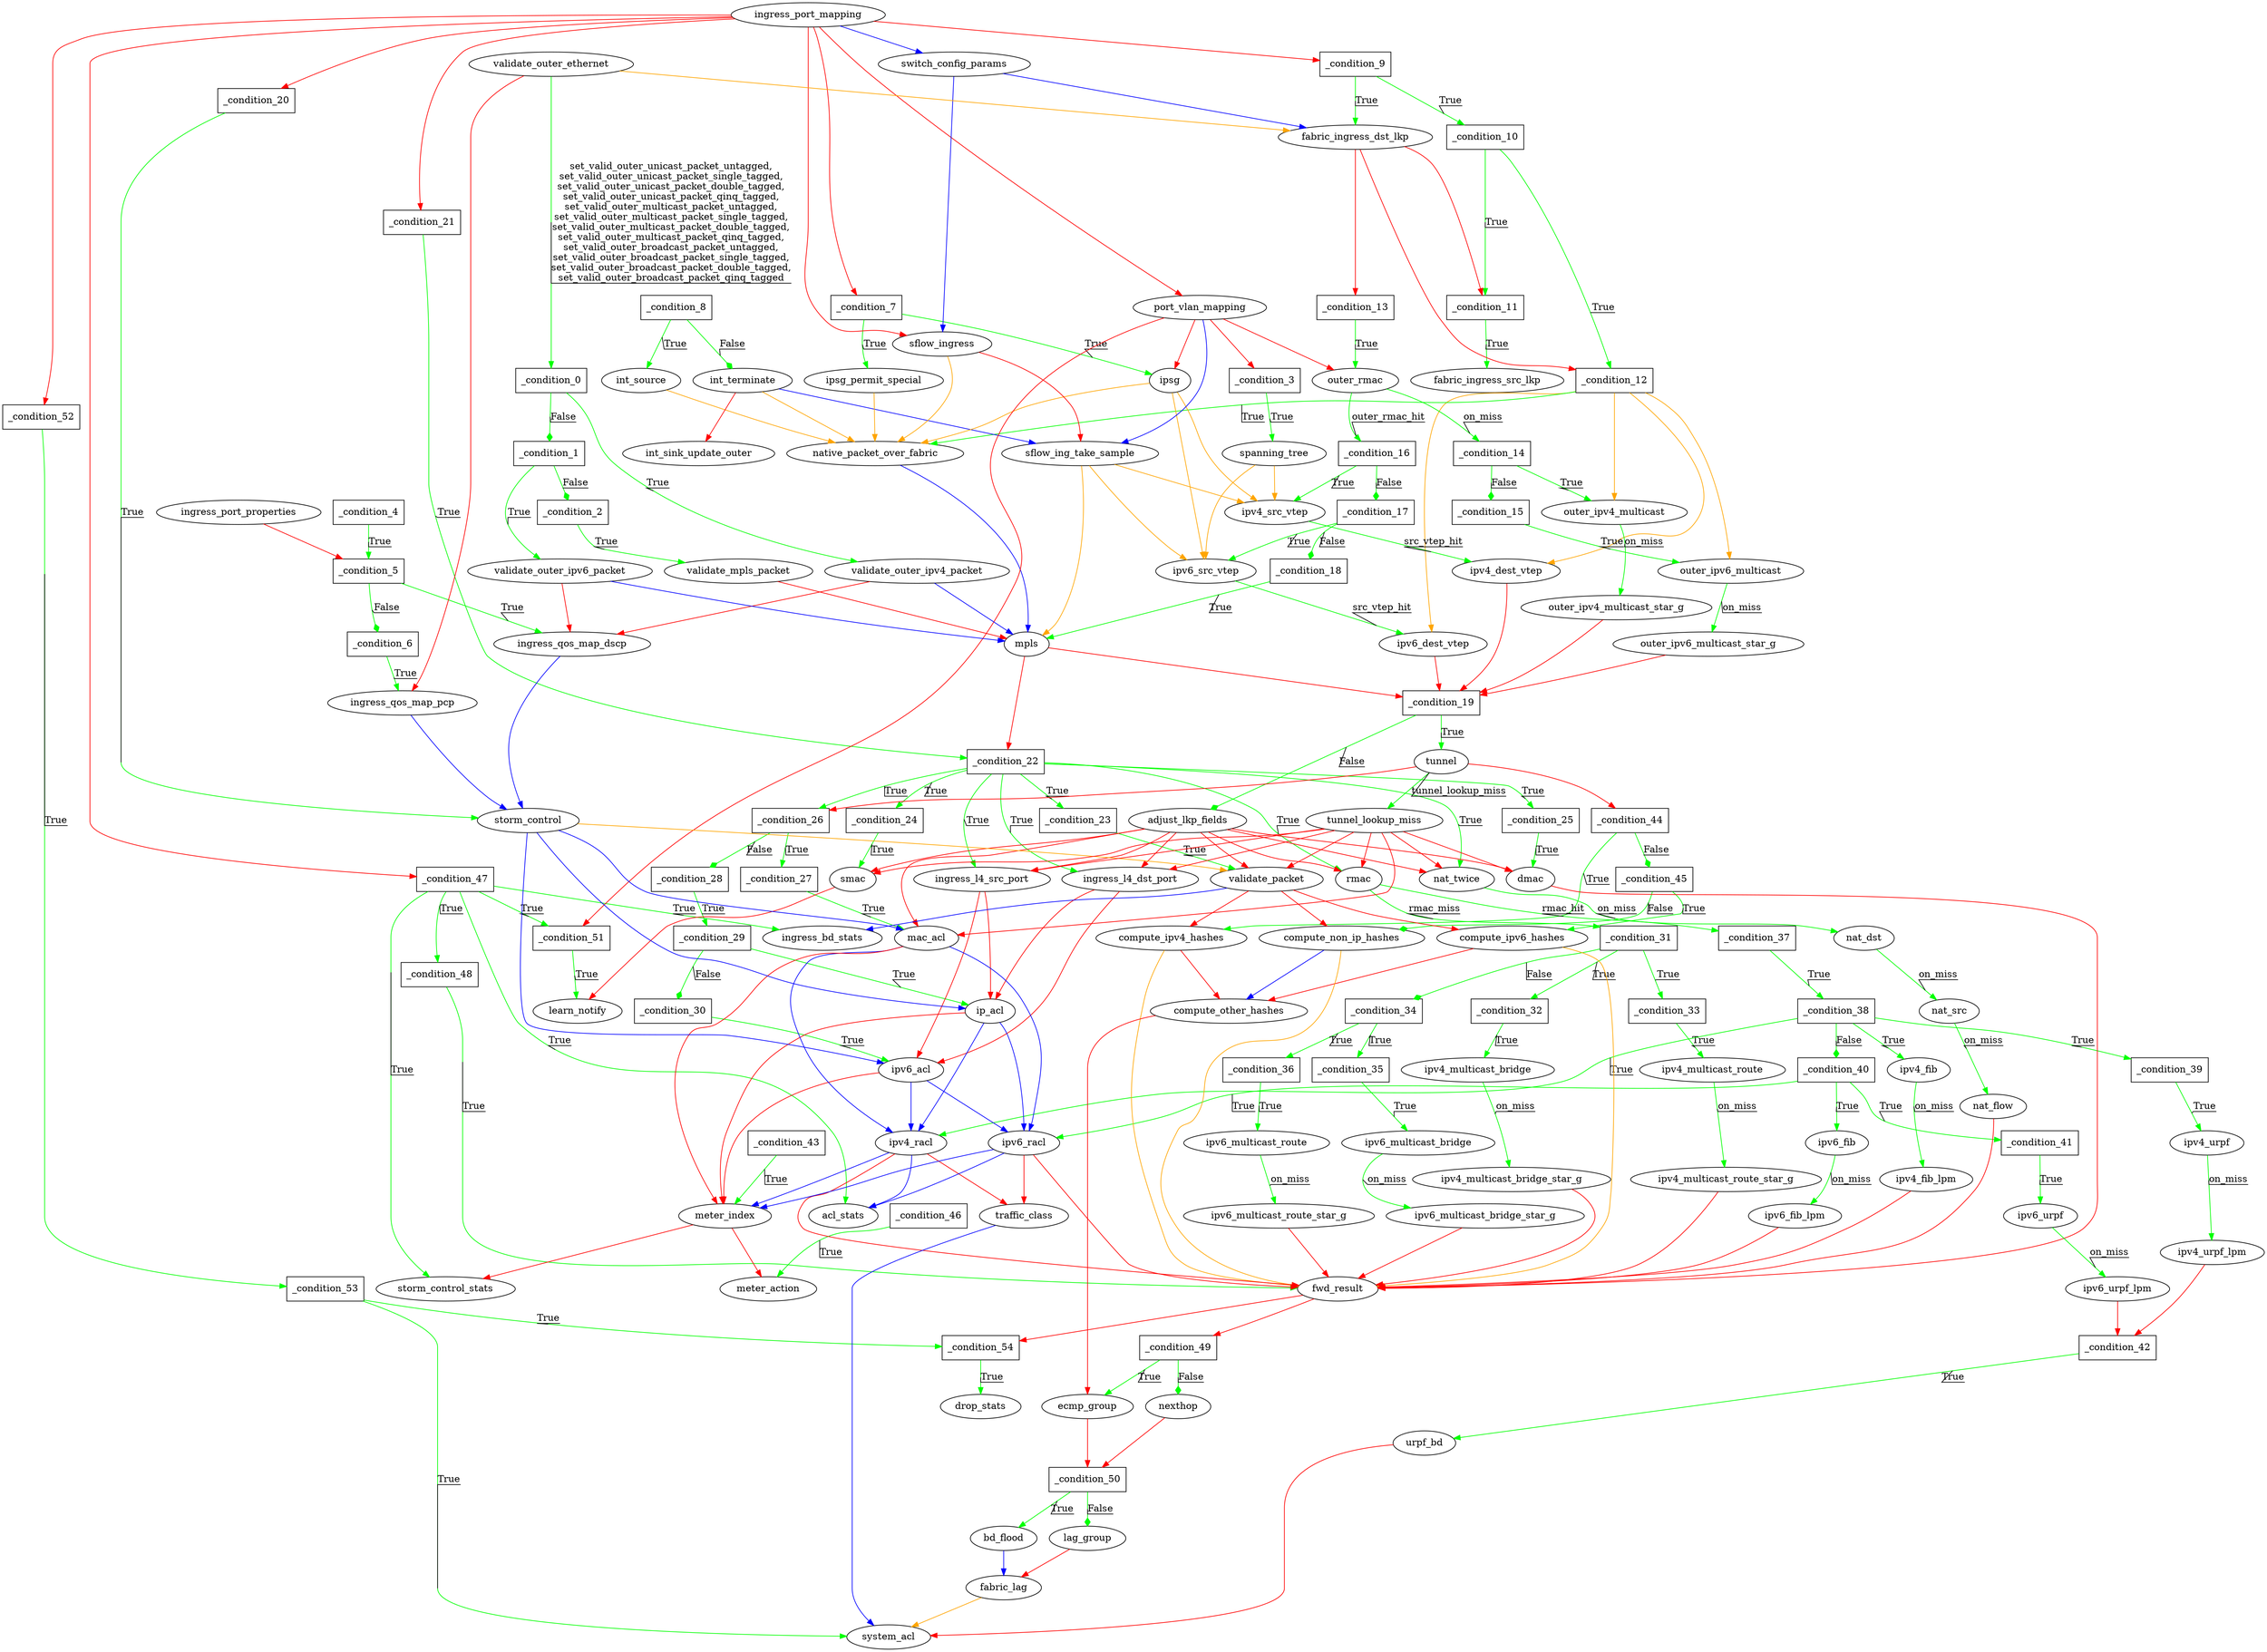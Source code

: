 digraph ingress {
_condition_0 [ shape=box label="_condition_0"];
_condition_1 [ shape=box label="_condition_1"];
_condition_10 [ shape=box label="_condition_10"];
_condition_11 [ shape=box label="_condition_11"];
_condition_12 [ shape=box label="_condition_12"];
_condition_13 [ shape=box label="_condition_13"];
_condition_14 [ shape=box label="_condition_14"];
_condition_15 [ shape=box label="_condition_15"];
_condition_16 [ shape=box label="_condition_16"];
_condition_17 [ shape=box label="_condition_17"];
_condition_18 [ shape=box label="_condition_18"];
_condition_19 [ shape=box label="_condition_19"];
_condition_2 [ shape=box label="_condition_2"];
_condition_20 [ shape=box label="_condition_20"];
_condition_21 [ shape=box label="_condition_21"];
_condition_22 [ shape=box label="_condition_22"];
_condition_23 [ shape=box label="_condition_23"];
_condition_24 [ shape=box label="_condition_24"];
_condition_25 [ shape=box label="_condition_25"];
_condition_26 [ shape=box label="_condition_26"];
_condition_27 [ shape=box label="_condition_27"];
_condition_28 [ shape=box label="_condition_28"];
_condition_29 [ shape=box label="_condition_29"];
_condition_3 [ shape=box label="_condition_3"];
_condition_30 [ shape=box label="_condition_30"];
_condition_31 [ shape=box label="_condition_31"];
_condition_32 [ shape=box label="_condition_32"];
_condition_33 [ shape=box label="_condition_33"];
_condition_34 [ shape=box label="_condition_34"];
_condition_35 [ shape=box label="_condition_35"];
_condition_36 [ shape=box label="_condition_36"];
_condition_37 [ shape=box label="_condition_37"];
_condition_38 [ shape=box label="_condition_38"];
_condition_39 [ shape=box label="_condition_39"];
_condition_4 [ shape=box label="_condition_4"];
_condition_40 [ shape=box label="_condition_40"];
_condition_41 [ shape=box label="_condition_41"];
_condition_42 [ shape=box label="_condition_42"];
_condition_43 [ shape=box label="_condition_43"];
_condition_44 [ shape=box label="_condition_44"];
_condition_45 [ shape=box label="_condition_45"];
_condition_46 [ shape=box label="_condition_46"];
_condition_47 [ shape=box label="_condition_47"];
_condition_48 [ shape=box label="_condition_48"];
_condition_49 [ shape=box label="_condition_49"];
_condition_5 [ shape=box label="_condition_5"];
_condition_50 [ shape=box label="_condition_50"];
_condition_51 [ shape=box label="_condition_51"];
_condition_52 [ shape=box label="_condition_52"];
_condition_53 [ shape=box label="_condition_53"];
_condition_54 [ shape=box label="_condition_54"];
_condition_6 [ shape=box label="_condition_6"];
_condition_7 [ shape=box label="_condition_7"];
_condition_8 [ shape=box label="_condition_8"];
_condition_9 [ shape=box label="_condition_9"];
acl_stats [ label="acl_stats"];
adjust_lkp_fields [ label="adjust_lkp_fields"];
bd_flood [ label="bd_flood"];
compute_ipv4_hashes [ label="compute_ipv4_hashes"];
compute_ipv6_hashes [ label="compute_ipv6_hashes"];
compute_non_ip_hashes [ label="compute_non_ip_hashes"];
compute_other_hashes [ label="compute_other_hashes"];
dmac [ label="dmac"];
drop_stats [ label="drop_stats"];
ecmp_group [ label="ecmp_group"];
fabric_ingress_dst_lkp [ label="fabric_ingress_dst_lkp"];
fabric_ingress_src_lkp [ label="fabric_ingress_src_lkp"];
fabric_lag [ label="fabric_lag"];
fwd_result [ label="fwd_result"];
ingress_bd_stats [ label="ingress_bd_stats"];
ingress_l4_dst_port [ label="ingress_l4_dst_port"];
ingress_l4_src_port [ label="ingress_l4_src_port"];
ingress_port_mapping [ label="ingress_port_mapping"];
ingress_port_properties [ label="ingress_port_properties"];
ingress_qos_map_dscp [ label="ingress_qos_map_dscp"];
ingress_qos_map_pcp [ label="ingress_qos_map_pcp"];
int_sink_update_outer [ label="int_sink_update_outer"];
int_source [ label="int_source"];
int_terminate [ label="int_terminate"];
ip_acl [ label="ip_acl"];
ipsg [ label="ipsg"];
ipsg_permit_special [ label="ipsg_permit_special"];
ipv4_dest_vtep [ label="ipv4_dest_vtep"];
ipv4_fib [ label="ipv4_fib"];
ipv4_fib_lpm [ label="ipv4_fib_lpm"];
ipv4_multicast_bridge [ label="ipv4_multicast_bridge"];
ipv4_multicast_bridge_star_g [ label="ipv4_multicast_bridge_star_g"];
ipv4_multicast_route [ label="ipv4_multicast_route"];
ipv4_multicast_route_star_g [ label="ipv4_multicast_route_star_g"];
ipv4_racl [ label="ipv4_racl"];
ipv4_src_vtep [ label="ipv4_src_vtep"];
ipv4_urpf [ label="ipv4_urpf"];
ipv4_urpf_lpm [ label="ipv4_urpf_lpm"];
ipv6_acl [ label="ipv6_acl"];
ipv6_dest_vtep [ label="ipv6_dest_vtep"];
ipv6_fib [ label="ipv6_fib"];
ipv6_fib_lpm [ label="ipv6_fib_lpm"];
ipv6_multicast_bridge [ label="ipv6_multicast_bridge"];
ipv6_multicast_bridge_star_g [ label="ipv6_multicast_bridge_star_g"];
ipv6_multicast_route [ label="ipv6_multicast_route"];
ipv6_multicast_route_star_g [ label="ipv6_multicast_route_star_g"];
ipv6_racl [ label="ipv6_racl"];
ipv6_src_vtep [ label="ipv6_src_vtep"];
ipv6_urpf [ label="ipv6_urpf"];
ipv6_urpf_lpm [ label="ipv6_urpf_lpm"];
lag_group [ label="lag_group"];
learn_notify [ label="learn_notify"];
mac_acl [ label="mac_acl"];
meter_action [ label="meter_action"];
meter_index [ label="meter_index"];
mpls [ label="mpls"];
nat_dst [ label="nat_dst"];
nat_flow [ label="nat_flow"];
nat_src [ label="nat_src"];
nat_twice [ label="nat_twice"];
native_packet_over_fabric [ label="native_packet_over_fabric"];
nexthop [ label="nexthop"];
outer_ipv4_multicast [ label="outer_ipv4_multicast"];
outer_ipv4_multicast_star_g [ label="outer_ipv4_multicast_star_g"];
outer_ipv6_multicast [ label="outer_ipv6_multicast"];
outer_ipv6_multicast_star_g [ label="outer_ipv6_multicast_star_g"];
outer_rmac [ label="outer_rmac"];
port_vlan_mapping [ label="port_vlan_mapping"];
rmac [ label="rmac"];
sflow_ing_take_sample [ label="sflow_ing_take_sample"];
sflow_ingress [ label="sflow_ingress"];
smac [ label="smac"];
spanning_tree [ label="spanning_tree"];
storm_control [ label="storm_control"];
storm_control_stats [ label="storm_control_stats"];
switch_config_params [ label="switch_config_params"];
system_acl [ label="system_acl"];
traffic_class [ label="traffic_class"];
tunnel [ label="tunnel"];
tunnel_lookup_miss [ label="tunnel_lookup_miss"];
urpf_bd [ label="urpf_bd"];
validate_mpls_packet [ label="validate_mpls_packet"];
validate_outer_ethernet [ label="validate_outer_ethernet"];
validate_outer_ipv4_packet [ label="validate_outer_ipv4_packet"];
validate_outer_ipv6_packet [ label="validate_outer_ipv6_packet"];
validate_packet [ label="validate_packet"];
_condition_0 -> _condition_1 [color=green label="False" decorate=true  arrowhead = diamond];
_condition_0 -> validate_outer_ipv4_packet [color=green label="True" decorate=true ];
_condition_1 -> _condition_2 [color=green label="False" decorate=true  arrowhead = diamond];
_condition_1 -> validate_outer_ipv6_packet [color=green label="True" decorate=true ];
_condition_10 -> _condition_11 [color=green label="True" decorate=true ];
_condition_10 -> _condition_12 [color=green label="True" decorate=true ];
_condition_11 -> fabric_ingress_src_lkp [color=green label="True" decorate=true ];
_condition_12 -> ipv4_dest_vtep [color=orange ];
_condition_12 -> ipv6_dest_vtep [color=orange ];
_condition_12 -> native_packet_over_fabric [color=green label="True" decorate=true ];
_condition_12 -> outer_ipv4_multicast [color=orange ];
_condition_12 -> outer_ipv6_multicast [color=orange ];
_condition_13 -> outer_rmac [color=green label="True" decorate=true ];
_condition_14 -> _condition_15 [color=green label="False" decorate=true  arrowhead = diamond];
_condition_14 -> outer_ipv4_multicast [color=green label="True" decorate=true ];
_condition_15 -> outer_ipv6_multicast [color=green label="True" decorate=true ];
_condition_16 -> _condition_17 [color=green label="False" decorate=true  arrowhead = diamond];
_condition_16 -> ipv4_src_vtep [color=green label="True" decorate=true ];
_condition_17 -> _condition_18 [color=green label="False" decorate=true  arrowhead = diamond];
_condition_17 -> ipv6_src_vtep [color=green label="True" decorate=true ];
_condition_18 -> mpls [color=green label="True" decorate=true ];
_condition_19 -> adjust_lkp_fields [color=green label="False" decorate=true  arrowhead = diamond];
_condition_19 -> tunnel [color=green label="True" decorate=true ];
_condition_2 -> validate_mpls_packet [color=green label="True" decorate=true ];
_condition_20 -> storm_control [color=green label="True" decorate=true ];
_condition_21 -> _condition_22 [color=green label="True" decorate=true ];
_condition_22 -> _condition_23 [color=green label="True" decorate=true ];
_condition_22 -> _condition_24 [color=green label="True" decorate=true ];
_condition_22 -> _condition_25 [color=green label="True" decorate=true ];
_condition_22 -> _condition_26 [color=green label="True" decorate=true ];
_condition_22 -> ingress_l4_dst_port [color=green label="True" decorate=true ];
_condition_22 -> ingress_l4_src_port [color=green label="True" decorate=true ];
_condition_22 -> nat_twice [color=green label="True" decorate=true ];
_condition_22 -> rmac [color=green label="True" decorate=true ];
_condition_23 -> validate_packet [color=green label="True" decorate=true ];
_condition_24 -> smac [color=green label="True" decorate=true ];
_condition_25 -> dmac [color=green label="True" decorate=true ];
_condition_26 -> _condition_27 [color=green label="True" decorate=true ];
_condition_26 -> _condition_28 [color=green label="False" decorate=true  arrowhead = diamond];
_condition_27 -> mac_acl [color=green label="True" decorate=true ];
_condition_28 -> _condition_29 [color=green label="True" decorate=true ];
_condition_29 -> _condition_30 [color=green label="False" decorate=true  arrowhead = diamond];
_condition_29 -> ip_acl [color=green label="True" decorate=true ];
_condition_3 -> spanning_tree [color=green label="True" decorate=true ];
_condition_30 -> ipv6_acl [color=green label="True" decorate=true ];
_condition_31 -> _condition_32 [color=green label="True" decorate=true ];
_condition_31 -> _condition_33 [color=green label="True" decorate=true ];
_condition_31 -> _condition_34 [color=green label="False" decorate=true  arrowhead = diamond];
_condition_32 -> ipv4_multicast_bridge [color=green label="True" decorate=true ];
_condition_33 -> ipv4_multicast_route [color=green label="True" decorate=true ];
_condition_34 -> _condition_35 [color=green label="True" decorate=true ];
_condition_34 -> _condition_36 [color=green label="True" decorate=true ];
_condition_35 -> ipv6_multicast_bridge [color=green label="True" decorate=true ];
_condition_36 -> ipv6_multicast_route [color=green label="True" decorate=true ];
_condition_37 -> _condition_38 [color=green label="True" decorate=true ];
_condition_38 -> _condition_39 [color=green label="True" decorate=true ];
_condition_38 -> _condition_40 [color=green label="False" decorate=true  arrowhead = diamond];
_condition_38 -> ipv4_fib [color=green label="True" decorate=true ];
_condition_38 -> ipv4_racl [color=green label="True" decorate=true ];
_condition_39 -> ipv4_urpf [color=green label="True" decorate=true ];
_condition_4 -> _condition_5 [color=green label="True" decorate=true ];
_condition_40 -> _condition_41 [color=green label="True" decorate=true ];
_condition_40 -> ipv6_fib [color=green label="True" decorate=true ];
_condition_40 -> ipv6_racl [color=green label="True" decorate=true ];
_condition_41 -> ipv6_urpf [color=green label="True" decorate=true ];
_condition_42 -> urpf_bd [color=green label="True" decorate=true ];
_condition_43 -> meter_index [color=green label="True" decorate=true ];
_condition_44 -> _condition_45 [color=green label="False" decorate=true  arrowhead = diamond];
_condition_44 -> compute_ipv4_hashes [color=green label="True" decorate=true ];
_condition_45 -> compute_ipv6_hashes [color=green label="True" decorate=true ];
_condition_45 -> compute_non_ip_hashes [color=green label="False" decorate=true  arrowhead = diamond];
_condition_46 -> meter_action [color=green label="True" decorate=true ];
_condition_47 -> _condition_48 [color=green label="True" decorate=true ];
_condition_47 -> _condition_51 [color=green label="True" decorate=true ];
_condition_47 -> acl_stats [color=green label="True" decorate=true ];
_condition_47 -> ingress_bd_stats [color=green label="True" decorate=true ];
_condition_47 -> storm_control_stats [color=green label="True" decorate=true ];
_condition_48 -> fwd_result [color=green label="True" decorate=true ];
_condition_49 -> ecmp_group [color=green label="True" decorate=true ];
_condition_49 -> nexthop [color=green label="False" decorate=true  arrowhead = diamond];
_condition_5 -> _condition_6 [color=green label="False" decorate=true  arrowhead = diamond];
_condition_5 -> ingress_qos_map_dscp [color=green label="True" decorate=true ];
_condition_50 -> bd_flood [color=green label="True" decorate=true ];
_condition_50 -> lag_group [color=green label="False" decorate=true  arrowhead = diamond];
_condition_51 -> learn_notify [color=green label="True" decorate=true ];
_condition_52 -> _condition_53 [color=green label="True" decorate=true ];
_condition_53 -> _condition_54 [color=green label="True" decorate=true ];
_condition_53 -> system_acl [color=green label="True" decorate=true ];
_condition_54 -> drop_stats [color=green label="True" decorate=true ];
_condition_6 -> ingress_qos_map_pcp [color=green label="True" decorate=true ];
_condition_7 -> ipsg [color=green label="True" decorate=true ];
_condition_7 -> ipsg_permit_special [color=green label="True" decorate=true ];
_condition_8 -> int_source [color=green label="True" decorate=true ];
_condition_8 -> int_terminate [color=green label="False" decorate=true  arrowhead = diamond];
_condition_9 -> _condition_10 [color=green label="True" decorate=true ];
_condition_9 -> fabric_ingress_dst_lkp [color=green label="True" decorate=true ];
adjust_lkp_fields -> dmac [color=red ];
adjust_lkp_fields -> ingress_l4_dst_port [color=red ];
adjust_lkp_fields -> ingress_l4_src_port [color=red ];
adjust_lkp_fields -> mac_acl [color=red ];
adjust_lkp_fields -> nat_twice [color=red ];
adjust_lkp_fields -> rmac [color=red ];
adjust_lkp_fields -> smac [color=red ];
adjust_lkp_fields -> validate_packet [color=red ];
bd_flood -> fabric_lag [color=blue ];
compute_ipv4_hashes -> compute_other_hashes [color=red ];
compute_ipv4_hashes -> fwd_result [color=orange ];
compute_ipv6_hashes -> compute_other_hashes [color=red ];
compute_ipv6_hashes -> fwd_result [color=orange ];
compute_non_ip_hashes -> compute_other_hashes [color=blue ];
compute_non_ip_hashes -> fwd_result [color=orange ];
compute_other_hashes -> ecmp_group [color=red ];
dmac -> fwd_result [color=red ];
ecmp_group -> _condition_50 [color=red ];
fabric_ingress_dst_lkp -> _condition_11 [color=red ];
fabric_ingress_dst_lkp -> _condition_12 [color=red ];
fabric_ingress_dst_lkp -> _condition_13 [color=red ];
fabric_lag -> system_acl [color=orange ];
fwd_result -> _condition_49 [color=red ];
fwd_result -> _condition_54 [color=red ];
ingress_l4_dst_port -> ip_acl [color=red ];
ingress_l4_dst_port -> ipv6_acl [color=red ];
ingress_l4_src_port -> ip_acl [color=red ];
ingress_l4_src_port -> ipv6_acl [color=red ];
ingress_port_mapping -> _condition_20 [color=red ];
ingress_port_mapping -> _condition_21 [color=red ];
ingress_port_mapping -> _condition_47 [color=red ];
ingress_port_mapping -> _condition_52 [color=red ];
ingress_port_mapping -> _condition_7 [color=red ];
ingress_port_mapping -> _condition_9 [color=red ];
ingress_port_mapping -> port_vlan_mapping [color=red ];
ingress_port_mapping -> sflow_ingress [color=red ];
ingress_port_mapping -> switch_config_params [color=blue ];
ingress_port_properties -> _condition_5 [color=red ];
ingress_qos_map_dscp -> storm_control [color=blue ];
ingress_qos_map_pcp -> storm_control [color=blue ];
int_source -> native_packet_over_fabric [color=orange ];
int_terminate -> int_sink_update_outer [color=red ];
int_terminate -> native_packet_over_fabric [color=orange ];
int_terminate -> sflow_ing_take_sample [color=blue ];
ip_acl -> ipv4_racl [color=blue ];
ip_acl -> ipv6_racl [color=blue ];
ip_acl -> meter_index [color=red ];
ipsg -> ipv4_src_vtep [color=orange ];
ipsg -> ipv6_src_vtep [color=orange ];
ipsg -> native_packet_over_fabric [color=orange ];
ipsg_permit_special -> native_packet_over_fabric [color=orange ];
ipv4_dest_vtep -> _condition_19 [color=red ];
ipv4_fib -> ipv4_fib_lpm [color=green label="on_miss" decorate=true ];
ipv4_fib_lpm -> fwd_result [color=red ];
ipv4_multicast_bridge -> ipv4_multicast_bridge_star_g [color=green label="on_miss" decorate=true ];
ipv4_multicast_bridge_star_g -> fwd_result [color=red ];
ipv4_multicast_route -> ipv4_multicast_route_star_g [color=green label="on_miss" decorate=true ];
ipv4_multicast_route_star_g -> fwd_result [color=red ];
ipv4_racl -> acl_stats [color=blue ];
ipv4_racl -> fwd_result [color=red ];
ipv4_racl -> meter_index [color=blue ];
ipv4_racl -> traffic_class [color=red ];
ipv4_src_vtep -> ipv4_dest_vtep [color=green label="src_vtep_hit" decorate=true ];
ipv4_urpf -> ipv4_urpf_lpm [color=green label="on_miss" decorate=true ];
ipv4_urpf_lpm -> _condition_42 [color=red ];
ipv6_acl -> ipv4_racl [color=blue ];
ipv6_acl -> ipv6_racl [color=blue ];
ipv6_acl -> meter_index [color=red ];
ipv6_dest_vtep -> _condition_19 [color=red ];
ipv6_fib -> ipv6_fib_lpm [color=green label="on_miss" decorate=true ];
ipv6_fib_lpm -> fwd_result [color=red ];
ipv6_multicast_bridge -> ipv6_multicast_bridge_star_g [color=green label="on_miss" decorate=true ];
ipv6_multicast_bridge_star_g -> fwd_result [color=red ];
ipv6_multicast_route -> ipv6_multicast_route_star_g [color=green label="on_miss" decorate=true ];
ipv6_multicast_route_star_g -> fwd_result [color=red ];
ipv6_racl -> acl_stats [color=blue ];
ipv6_racl -> fwd_result [color=red ];
ipv6_racl -> meter_index [color=blue ];
ipv6_racl -> traffic_class [color=red ];
ipv6_src_vtep -> ipv6_dest_vtep [color=green label="src_vtep_hit" decorate=true ];
ipv6_urpf -> ipv6_urpf_lpm [color=green label="on_miss" decorate=true ];
ipv6_urpf_lpm -> _condition_42 [color=red ];
lag_group -> fabric_lag [color=red ];
mac_acl -> ipv4_racl [color=blue ];
mac_acl -> ipv6_racl [color=blue ];
mac_acl -> meter_index [color=red ];
meter_index -> meter_action [color=red ];
meter_index -> storm_control_stats [color=red ];
mpls -> _condition_19 [color=red ];
mpls -> _condition_22 [color=red ];
nat_dst -> nat_src [color=green label="on_miss" decorate=true ];
nat_flow -> fwd_result [color=red ];
nat_src -> nat_flow [color=green label="on_miss" decorate=true ];
nat_twice -> nat_dst [color=green label="on_miss" decorate=true ];
native_packet_over_fabric -> mpls [color=blue ];
nexthop -> _condition_50 [color=red ];
outer_ipv4_multicast -> outer_ipv4_multicast_star_g [color=green label="on_miss" decorate=true ];
outer_ipv4_multicast_star_g -> _condition_19 [color=red ];
outer_ipv6_multicast -> outer_ipv6_multicast_star_g [color=green label="on_miss" decorate=true ];
outer_ipv6_multicast_star_g -> _condition_19 [color=red ];
outer_rmac -> _condition_14 [color=green label="on_miss" decorate=true ];
outer_rmac -> _condition_16 [color=green label="outer_rmac_hit" decorate=true ];
port_vlan_mapping -> _condition_3 [color=red ];
port_vlan_mapping -> _condition_51 [color=red ];
port_vlan_mapping -> ipsg [color=red ];
port_vlan_mapping -> outer_rmac [color=red ];
port_vlan_mapping -> sflow_ing_take_sample [color=blue ];
rmac -> _condition_31 [color=green label="rmac_miss" decorate=true ];
rmac -> _condition_37 [color=green label="rmac_hit" decorate=true ];
sflow_ing_take_sample -> ipv4_src_vtep [color=orange ];
sflow_ing_take_sample -> ipv6_src_vtep [color=orange ];
sflow_ing_take_sample -> mpls [color=orange ];
sflow_ingress -> native_packet_over_fabric [color=orange ];
sflow_ingress -> sflow_ing_take_sample [color=red ];
smac -> learn_notify [color=red ];
spanning_tree -> ipv4_src_vtep [color=orange ];
spanning_tree -> ipv6_src_vtep [color=orange ];
storm_control -> ip_acl [color=blue ];
storm_control -> ipv6_acl [color=blue ];
storm_control -> mac_acl [color=blue ];
storm_control -> validate_packet [color=orange ];
switch_config_params -> fabric_ingress_dst_lkp [color=blue ];
switch_config_params -> sflow_ingress [color=blue ];
traffic_class -> system_acl [color=blue ];
tunnel -> _condition_26 [color=red ];
tunnel -> _condition_44 [color=red ];
tunnel -> tunnel_lookup_miss [color=green label="tunnel_lookup_miss" decorate=true ];
tunnel_lookup_miss -> dmac [color=red ];
tunnel_lookup_miss -> ingress_l4_dst_port [color=red ];
tunnel_lookup_miss -> ingress_l4_src_port [color=red ];
tunnel_lookup_miss -> mac_acl [color=red ];
tunnel_lookup_miss -> nat_twice [color=red ];
tunnel_lookup_miss -> rmac [color=red ];
tunnel_lookup_miss -> smac [color=red ];
tunnel_lookup_miss -> validate_packet [color=red ];
urpf_bd -> system_acl [color=red ];
validate_mpls_packet -> mpls [color=red ];
validate_outer_ethernet -> _condition_0 [color=green label="set_valid_outer_unicast_packet_untagged,
set_valid_outer_unicast_packet_single_tagged,
set_valid_outer_unicast_packet_double_tagged,
set_valid_outer_unicast_packet_qinq_tagged,
set_valid_outer_multicast_packet_untagged,
set_valid_outer_multicast_packet_single_tagged,
set_valid_outer_multicast_packet_double_tagged,
set_valid_outer_multicast_packet_qinq_tagged,
set_valid_outer_broadcast_packet_untagged,
set_valid_outer_broadcast_packet_single_tagged,
set_valid_outer_broadcast_packet_double_tagged,
set_valid_outer_broadcast_packet_qinq_tagged" decorate=true ];
validate_outer_ethernet -> fabric_ingress_dst_lkp [color=orange ];
validate_outer_ethernet -> ingress_qos_map_pcp [color=red ];
validate_outer_ipv4_packet -> ingress_qos_map_dscp [color=red ];
validate_outer_ipv4_packet -> mpls [color=blue ];
validate_outer_ipv6_packet -> ingress_qos_map_dscp [color=red ];
validate_outer_ipv6_packet -> mpls [color=blue ];
validate_packet -> compute_ipv4_hashes [color=red ];
validate_packet -> compute_ipv6_hashes [color=red ];
validate_packet -> compute_non_ip_hashes [color=red ];
validate_packet -> ingress_bd_stats [color=blue ];
}
